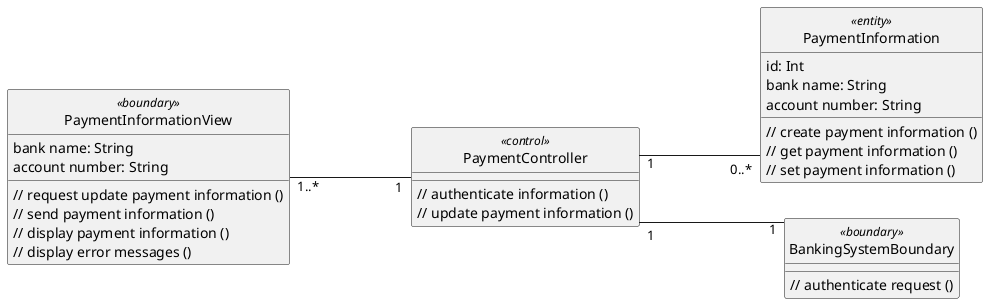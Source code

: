 @startuml 
skinparam classAttributeIconSize 0
skinparam linetype ortho
left to right direction
hide circle
class PaymentInformationView <<boundary>> {
    bank name: String
    account number: String

    // request update payment information ()
    // send payment information ()
    // display payment information ()
    // display error messages ()

    }

class PaymentController <<control>> {
    

    // authenticate information ()
    // update payment information ()

    }

class PaymentInformation <<entity>> {
    id: Int
    bank name: String
    account number: String

    // create payment information ()
    // get payment information ()
    // set payment information ()

    }

class BankingSystemBoundary <<boundary>> {
    

    // authenticate request ()


    }

PaymentInformationView "1..*" --- "1" PaymentController

PaymentController "1" --- "0..*" PaymentInformation

PaymentController "1" --- "1" BankingSystemBoundary

@enduml